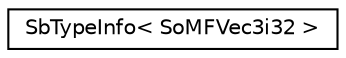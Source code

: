 digraph "Graphical Class Hierarchy"
{
 // LATEX_PDF_SIZE
  edge [fontname="Helvetica",fontsize="10",labelfontname="Helvetica",labelfontsize="10"];
  node [fontname="Helvetica",fontsize="10",shape=record];
  rankdir="LR";
  Node0 [label="SbTypeInfo\< SoMFVec3i32 \>",height=0.2,width=0.4,color="black", fillcolor="white", style="filled",URL="$structSbTypeInfo_3_01SoMFVec3i32_01_4.html",tooltip=" "];
}
